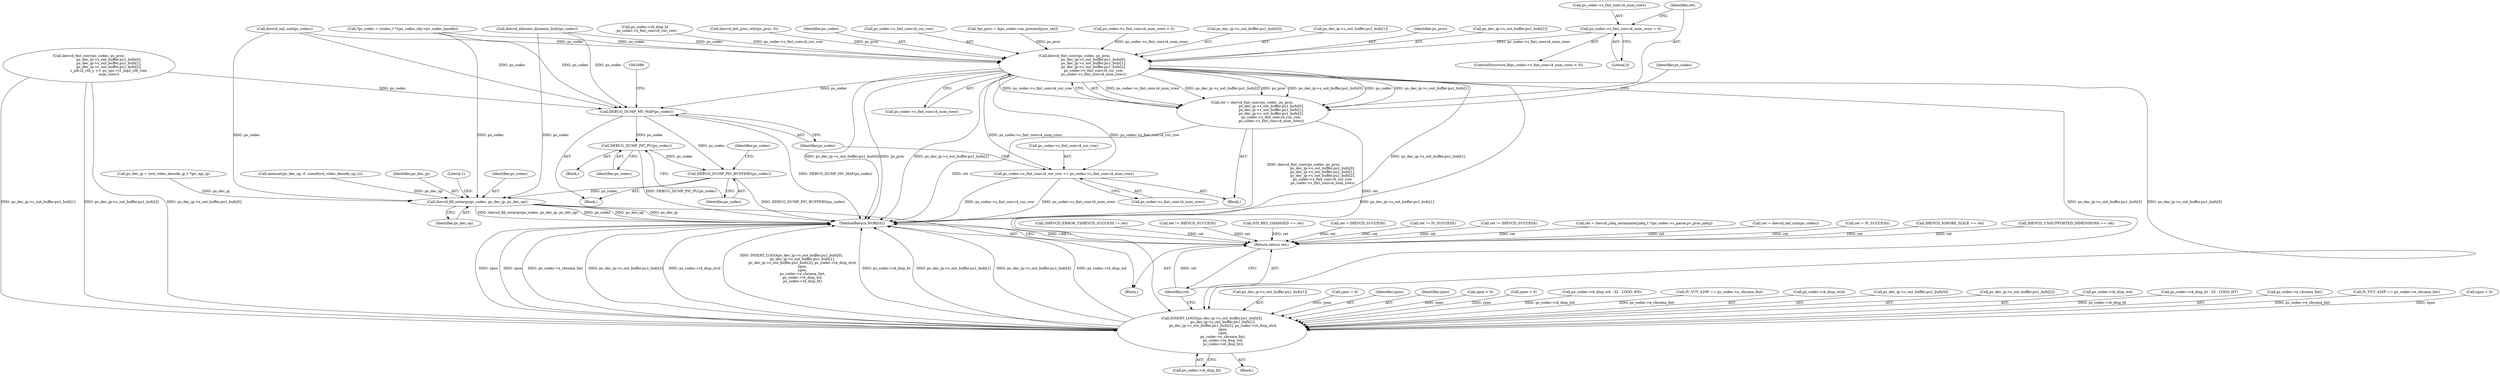 digraph "0_Android_a33f6725d7e9f92330f995ce2dcf4faa33f6433f@pointer" {
"1001628" [label="(Call,ps_codec->s_fmt_conv.i4_num_rows = 0)"];
"1001637" [label="(Call,ihevcd_fmt_conv(ps_codec, ps_proc,\n                                  ps_dec_ip->s_out_buffer.pu1_bufs[0],\n                                  ps_dec_ip->s_out_buffer.pu1_bufs[1],\n                                  ps_dec_ip->s_out_buffer.pu1_bufs[2],\n                                  ps_codec->s_fmt_conv.i4_cur_row,\n                                  ps_codec->s_fmt_conv.i4_num_rows))"];
"1001635" [label="(Call,ret = ihevcd_fmt_conv(ps_codec, ps_proc,\n                                  ps_dec_ip->s_out_buffer.pu1_bufs[0],\n                                  ps_dec_ip->s_out_buffer.pu1_bufs[1],\n                                  ps_dec_ip->s_out_buffer.pu1_bufs[2],\n                                  ps_codec->s_fmt_conv.i4_cur_row,\n                                  ps_codec->s_fmt_conv.i4_num_rows))"];
"1001904" [label="(Return,return ret;)"];
"1001671" [label="(Call,ps_codec->s_fmt_conv.i4_cur_row += ps_codec->s_fmt_conv.i4_num_rows)"];
"1001682" [label="(Call,DEBUG_DUMP_MV_MAP(ps_codec))"];
"1001815" [label="(Call,DEBUG_DUMP_PIC_PU(ps_codec))"];
"1001817" [label="(Call,DEBUG_DUMP_PIC_BUFFERS(ps_codec))"];
"1001823" [label="(Call,ihevcd_fill_outargs(ps_codec, ps_dec_ip, ps_dec_op))"];
"1001868" [label="(Call,INSERT_LOGO(ps_dec_ip->s_out_buffer.pu1_bufs[0],\n                    ps_dec_ip->s_out_buffer.pu1_bufs[1],\n                    ps_dec_ip->s_out_buffer.pu1_bufs[2], ps_codec->i4_disp_strd,\n                    xpos,\n                    ypos,\n                    ps_codec->e_chroma_fmt,\n                    ps_codec->i4_disp_wd,\n                    ps_codec->i4_disp_ht))"];
"1001876" [label="(Call,ps_dec_ip->s_out_buffer.pu1_bufs[1])"];
"1001671" [label="(Call,ps_codec->s_fmt_conv.i4_cur_row += ps_codec->s_fmt_conv.i4_num_rows)"];
"1001858" [label="(Call,ypos = 0)"];
"1000146" [label="(Call,ret = IV_SUCCESS)"];
"1001639" [label="(Identifier,ps_proc)"];
"1001074" [label="(Call,IHEVCD_IGNORE_SLICE == ret)"];
"1001113" [label="(Call,IHEVCD_UNSUPPORTED_DIMENSIONS == ret)"];
"1001666" [label="(Call,ps_codec->s_fmt_conv.i4_num_rows)"];
"1001585" [label="(Block,)"];
"1001814" [label="(Block,)"];
"1001826" [label="(Identifier,ps_dec_op)"];
"1001893" [label="(Identifier,xpos)"];
"1001634" [label="(Literal,0)"];
"1001816" [label="(Identifier,ps_codec)"];
"1001672" [label="(Call,ps_codec->s_fmt_conv.i4_cur_row)"];
"1001905" [label="(Identifier,ret)"];
"1001426" [label="(Call,(IHEVCD_ERROR_T)IHEVCD_SUCCESS != ret)"];
"1001222" [label="(Call,ret != IHEVCD_SUCCESS)"];
"1001818" [label="(Identifier,ps_codec)"];
"1001894" [label="(Identifier,ypos)"];
"1001186" [label="(Call,ihevcd_allocate_dynamic_bufs(ps_codec))"];
"1000144" [label="(Block,)"];
"1001817" [label="(Call,DEBUG_DUMP_PIC_BUFFERS(ps_codec))"];
"1000150" [label="(Call,*ps_codec = (codec_t *)(ps_codec_obj->pv_codec_handle))"];
"1001862" [label="(Call,xpos < 0)"];
"1001629" [label="(Call,ps_codec->s_fmt_conv.i4_num_rows)"];
"1001628" [label="(Call,ps_codec->s_fmt_conv.i4_num_rows = 0)"];
"1001824" [label="(Identifier,ps_codec)"];
"1001901" [label="(Call,ps_codec->i4_disp_ht)"];
"1001677" [label="(Call,ps_codec->s_fmt_conv.i4_num_rows)"];
"1001855" [label="(Call,ypos < 0)"];
"1000172" [label="(Call,ps_dec_ip = (ivd_video_decode_ip_t *)pv_api_ip)"];
"1001620" [label="(ControlStructure,if(ps_codec->s_fmt_conv.i4_num_rows < 0))"];
"1001654" [label="(Call,ps_dec_ip->s_out_buffer.pu1_bufs[2])"];
"1001601" [label="(Call,ps_codec->i4_disp_ht\n - ps_codec->s_fmt_conv.i4_cur_row)"];
"1000189" [label="(Call,memset(ps_dec_op, 0, sizeof(ivd_video_decode_op_t)))"];
"1001243" [label="(Block,)"];
"1001837" [label="(Call,ps_codec->i4_disp_wd - 32 - LOGO_WD)"];
"1001617" [label="(Call,ihevcd_init_proc_ctxt(ps_proc, 0))"];
"1001638" [label="(Identifier,ps_codec)"];
"1001906" [label="(MethodReturn,WORD32)"];
"1001110" [label="(Call,IVD_RES_CHANGED == ret)"];
"1001661" [label="(Call,ps_codec->s_fmt_conv.i4_cur_row)"];
"1001168" [label="(Call,ret = IHEVCD_SUCCESS)"];
"1001530" [label="(Call,ihevcd_fmt_conv(ps_codec, ps_proc,\n                                    ps_dec_ip->s_out_buffer.pu1_bufs[0],\n                                    ps_dec_ip->s_out_buffer.pu1_bufs[1],\n                                    ps_dec_ip->s_out_buffer.pu1_bufs[2],\n                                    s_job.i2_ctb_y << ps_sps->i1_log2_ctb_size,\n                                    num_rows))"];
"1001295" [label="(Call,IV_YUV_420P == ps_codec->e_chroma_fmt)"];
"1001683" [label="(Identifier,ps_codec)"];
"1001833" [label="(Block,)"];
"1001189" [label="(Call,ret != IV_SUCCESS)"];
"1001155" [label="(Call,ret != IHEVCD_SUCCESS)"];
"1001815" [label="(Call,DEBUG_DUMP_PIC_PU(ps_codec))"];
"1001890" [label="(Call,ps_codec->i4_disp_strd)"];
"1001823" [label="(Call,ihevcd_fill_outargs(ps_codec, ps_dec_ip, ps_dec_op))"];
"1001636" [label="(Identifier,ret)"];
"1001904" [label="(Return,return ret;)"];
"1001587" [label="(Call,*ps_proc = &ps_codec->as_process[proc_idx])"];
"1001869" [label="(Call,ps_dec_ip->s_out_buffer.pu1_bufs[0])"];
"1001674" [label="(Identifier,ps_codec)"];
"1001883" [label="(Call,ps_dec_ip->s_out_buffer.pu1_bufs[2])"];
"1001898" [label="(Call,ps_codec->i4_disp_wd)"];
"1001621" [label="(Call,ps_codec->s_fmt_conv.i4_num_rows < 0)"];
"1001821" [label="(Identifier,ps_codec)"];
"1001384" [label="(Call,ret = ihevcd_jobq_terminate((jobq_t *)ps_codec->s_parse.pv_proc_jobq))"];
"1001825" [label="(Identifier,ps_dec_ip)"];
"1001868" [label="(Call,INSERT_LOGO(ps_dec_ip->s_out_buffer.pu1_bufs[0],\n                    ps_dec_ip->s_out_buffer.pu1_bufs[1],\n                    ps_dec_ip->s_out_buffer.pu1_bufs[2], ps_codec->i4_disp_strd,\n                    xpos,\n                    ypos,\n                    ps_codec->e_chroma_fmt,\n                    ps_codec->i4_disp_wd,\n                    ps_codec->i4_disp_ht))"];
"1001640" [label="(Call,ps_dec_ip->s_out_buffer.pu1_bufs[0])"];
"1001635" [label="(Call,ret = ihevcd_fmt_conv(ps_codec, ps_proc,\n                                  ps_dec_ip->s_out_buffer.pu1_bufs[0],\n                                  ps_dec_ip->s_out_buffer.pu1_bufs[1],\n                                  ps_dec_ip->s_out_buffer.pu1_bufs[2],\n                                  ps_codec->s_fmt_conv.i4_cur_row,\n                                  ps_codec->s_fmt_conv.i4_num_rows))"];
"1001682" [label="(Call,DEBUG_DUMP_MV_MAP(ps_codec))"];
"1001637" [label="(Call,ihevcd_fmt_conv(ps_codec, ps_proc,\n                                  ps_dec_ip->s_out_buffer.pu1_bufs[0],\n                                  ps_dec_ip->s_out_buffer.pu1_bufs[1],\n                                  ps_dec_ip->s_out_buffer.pu1_bufs[2],\n                                  ps_codec->s_fmt_conv.i4_cur_row,\n                                  ps_codec->s_fmt_conv.i4_num_rows))"];
"1001847" [label="(Call,ps_codec->i4_disp_ht - 32 - LOGO_HT)"];
"1001829" [label="(Literal,1)"];
"1000972" [label="(Call,ret = ihevcd_nal_unit(ps_codec))"];
"1001895" [label="(Call,ps_codec->e_chroma_fmt)"];
"1000974" [label="(Call,ihevcd_nal_unit(ps_codec))"];
"1001575" [label="(Call,IV_YUV_420P == ps_codec->e_chroma_fmt)"];
"1001865" [label="(Call,xpos = 0)"];
"1001647" [label="(Call,ps_dec_ip->s_out_buffer.pu1_bufs[1])"];
"1001628" -> "1001620"  [label="AST: "];
"1001628" -> "1001634"  [label="CFG: "];
"1001629" -> "1001628"  [label="AST: "];
"1001634" -> "1001628"  [label="AST: "];
"1001636" -> "1001628"  [label="CFG: "];
"1001628" -> "1001637"  [label="DDG: ps_codec->s_fmt_conv.i4_num_rows"];
"1001637" -> "1001635"  [label="AST: "];
"1001637" -> "1001666"  [label="CFG: "];
"1001638" -> "1001637"  [label="AST: "];
"1001639" -> "1001637"  [label="AST: "];
"1001640" -> "1001637"  [label="AST: "];
"1001647" -> "1001637"  [label="AST: "];
"1001654" -> "1001637"  [label="AST: "];
"1001661" -> "1001637"  [label="AST: "];
"1001666" -> "1001637"  [label="AST: "];
"1001635" -> "1001637"  [label="CFG: "];
"1001637" -> "1001906"  [label="DDG: ps_dec_ip->s_out_buffer.pu1_bufs[2]"];
"1001637" -> "1001906"  [label="DDG: ps_dec_ip->s_out_buffer.pu1_bufs[0]"];
"1001637" -> "1001906"  [label="DDG: ps_dec_ip->s_out_buffer.pu1_bufs[1]"];
"1001637" -> "1001906"  [label="DDG: ps_proc"];
"1001637" -> "1001635"  [label="DDG: ps_codec->s_fmt_conv.i4_num_rows"];
"1001637" -> "1001635"  [label="DDG: ps_dec_ip->s_out_buffer.pu1_bufs[2]"];
"1001637" -> "1001635"  [label="DDG: ps_proc"];
"1001637" -> "1001635"  [label="DDG: ps_dec_ip->s_out_buffer.pu1_bufs[0]"];
"1001637" -> "1001635"  [label="DDG: ps_codec"];
"1001637" -> "1001635"  [label="DDG: ps_dec_ip->s_out_buffer.pu1_bufs[1]"];
"1001637" -> "1001635"  [label="DDG: ps_codec->s_fmt_conv.i4_cur_row"];
"1000150" -> "1001637"  [label="DDG: ps_codec"];
"1000974" -> "1001637"  [label="DDG: ps_codec"];
"1001186" -> "1001637"  [label="DDG: ps_codec"];
"1001587" -> "1001637"  [label="DDG: ps_proc"];
"1001617" -> "1001637"  [label="DDG: ps_proc"];
"1001601" -> "1001637"  [label="DDG: ps_codec->s_fmt_conv.i4_cur_row"];
"1001621" -> "1001637"  [label="DDG: ps_codec->s_fmt_conv.i4_num_rows"];
"1001637" -> "1001671"  [label="DDG: ps_codec->s_fmt_conv.i4_num_rows"];
"1001637" -> "1001671"  [label="DDG: ps_codec->s_fmt_conv.i4_cur_row"];
"1001637" -> "1001682"  [label="DDG: ps_codec"];
"1001637" -> "1001868"  [label="DDG: ps_dec_ip->s_out_buffer.pu1_bufs[0]"];
"1001637" -> "1001868"  [label="DDG: ps_dec_ip->s_out_buffer.pu1_bufs[1]"];
"1001637" -> "1001868"  [label="DDG: ps_dec_ip->s_out_buffer.pu1_bufs[2]"];
"1001635" -> "1001585"  [label="AST: "];
"1001636" -> "1001635"  [label="AST: "];
"1001674" -> "1001635"  [label="CFG: "];
"1001635" -> "1001906"  [label="DDG: ret"];
"1001635" -> "1001906"  [label="DDG: ihevcd_fmt_conv(ps_codec, ps_proc,\n                                  ps_dec_ip->s_out_buffer.pu1_bufs[0],\n                                  ps_dec_ip->s_out_buffer.pu1_bufs[1],\n                                  ps_dec_ip->s_out_buffer.pu1_bufs[2],\n                                  ps_codec->s_fmt_conv.i4_cur_row,\n                                  ps_codec->s_fmt_conv.i4_num_rows)"];
"1001635" -> "1001904"  [label="DDG: ret"];
"1001904" -> "1000144"  [label="AST: "];
"1001904" -> "1001905"  [label="CFG: "];
"1001905" -> "1001904"  [label="AST: "];
"1001906" -> "1001904"  [label="CFG: "];
"1001904" -> "1001906"  [label="DDG: <RET>"];
"1001905" -> "1001904"  [label="DDG: ret"];
"1001384" -> "1001904"  [label="DDG: ret"];
"1001155" -> "1001904"  [label="DDG: ret"];
"1001189" -> "1001904"  [label="DDG: ret"];
"1001168" -> "1001904"  [label="DDG: ret"];
"1001074" -> "1001904"  [label="DDG: ret"];
"1000146" -> "1001904"  [label="DDG: ret"];
"1001222" -> "1001904"  [label="DDG: ret"];
"1000972" -> "1001904"  [label="DDG: ret"];
"1001113" -> "1001904"  [label="DDG: ret"];
"1001426" -> "1001904"  [label="DDG: ret"];
"1001110" -> "1001904"  [label="DDG: ret"];
"1001671" -> "1001585"  [label="AST: "];
"1001671" -> "1001677"  [label="CFG: "];
"1001672" -> "1001671"  [label="AST: "];
"1001677" -> "1001671"  [label="AST: "];
"1001683" -> "1001671"  [label="CFG: "];
"1001671" -> "1001906"  [label="DDG: ps_codec->s_fmt_conv.i4_cur_row"];
"1001671" -> "1001906"  [label="DDG: ps_codec->s_fmt_conv.i4_num_rows"];
"1001682" -> "1001243"  [label="AST: "];
"1001682" -> "1001683"  [label="CFG: "];
"1001683" -> "1001682"  [label="AST: "];
"1001686" -> "1001682"  [label="CFG: "];
"1001682" -> "1001906"  [label="DDG: DEBUG_DUMP_MV_MAP(ps_codec)"];
"1000974" -> "1001682"  [label="DDG: ps_codec"];
"1001186" -> "1001682"  [label="DDG: ps_codec"];
"1000150" -> "1001682"  [label="DDG: ps_codec"];
"1001530" -> "1001682"  [label="DDG: ps_codec"];
"1001682" -> "1001815"  [label="DDG: ps_codec"];
"1001682" -> "1001817"  [label="DDG: ps_codec"];
"1001815" -> "1001814"  [label="AST: "];
"1001815" -> "1001816"  [label="CFG: "];
"1001816" -> "1001815"  [label="AST: "];
"1001818" -> "1001815"  [label="CFG: "];
"1001815" -> "1001906"  [label="DDG: DEBUG_DUMP_PIC_PU(ps_codec)"];
"1001815" -> "1001817"  [label="DDG: ps_codec"];
"1001817" -> "1001243"  [label="AST: "];
"1001817" -> "1001818"  [label="CFG: "];
"1001818" -> "1001817"  [label="AST: "];
"1001821" -> "1001817"  [label="CFG: "];
"1001817" -> "1001906"  [label="DDG: DEBUG_DUMP_PIC_BUFFERS(ps_codec)"];
"1001817" -> "1001823"  [label="DDG: ps_codec"];
"1001823" -> "1000144"  [label="AST: "];
"1001823" -> "1001826"  [label="CFG: "];
"1001824" -> "1001823"  [label="AST: "];
"1001825" -> "1001823"  [label="AST: "];
"1001826" -> "1001823"  [label="AST: "];
"1001829" -> "1001823"  [label="CFG: "];
"1001823" -> "1001906"  [label="DDG: ps_dec_ip"];
"1001823" -> "1001906"  [label="DDG: ihevcd_fill_outargs(ps_codec, ps_dec_ip, ps_dec_op)"];
"1001823" -> "1001906"  [label="DDG: ps_codec"];
"1001823" -> "1001906"  [label="DDG: ps_dec_op"];
"1000150" -> "1001823"  [label="DDG: ps_codec"];
"1000974" -> "1001823"  [label="DDG: ps_codec"];
"1001186" -> "1001823"  [label="DDG: ps_codec"];
"1000172" -> "1001823"  [label="DDG: ps_dec_ip"];
"1000189" -> "1001823"  [label="DDG: ps_dec_op"];
"1001868" -> "1001833"  [label="AST: "];
"1001868" -> "1001901"  [label="CFG: "];
"1001869" -> "1001868"  [label="AST: "];
"1001876" -> "1001868"  [label="AST: "];
"1001883" -> "1001868"  [label="AST: "];
"1001890" -> "1001868"  [label="AST: "];
"1001893" -> "1001868"  [label="AST: "];
"1001894" -> "1001868"  [label="AST: "];
"1001895" -> "1001868"  [label="AST: "];
"1001898" -> "1001868"  [label="AST: "];
"1001901" -> "1001868"  [label="AST: "];
"1001905" -> "1001868"  [label="CFG: "];
"1001868" -> "1001906"  [label="DDG: ypos"];
"1001868" -> "1001906"  [label="DDG: xpos"];
"1001868" -> "1001906"  [label="DDG: ps_codec->e_chroma_fmt"];
"1001868" -> "1001906"  [label="DDG: ps_dec_ip->s_out_buffer.pu1_bufs[2]"];
"1001868" -> "1001906"  [label="DDG: ps_codec->i4_disp_strd"];
"1001868" -> "1001906"  [label="DDG: INSERT_LOGO(ps_dec_ip->s_out_buffer.pu1_bufs[0],\n                    ps_dec_ip->s_out_buffer.pu1_bufs[1],\n                    ps_dec_ip->s_out_buffer.pu1_bufs[2], ps_codec->i4_disp_strd,\n                    xpos,\n                    ypos,\n                    ps_codec->e_chroma_fmt,\n                    ps_codec->i4_disp_wd,\n                    ps_codec->i4_disp_ht)"];
"1001868" -> "1001906"  [label="DDG: ps_codec->i4_disp_ht"];
"1001868" -> "1001906"  [label="DDG: ps_dec_ip->s_out_buffer.pu1_bufs[1]"];
"1001868" -> "1001906"  [label="DDG: ps_dec_ip->s_out_buffer.pu1_bufs[0]"];
"1001868" -> "1001906"  [label="DDG: ps_codec->i4_disp_wd"];
"1001530" -> "1001868"  [label="DDG: ps_dec_ip->s_out_buffer.pu1_bufs[0]"];
"1001530" -> "1001868"  [label="DDG: ps_dec_ip->s_out_buffer.pu1_bufs[1]"];
"1001530" -> "1001868"  [label="DDG: ps_dec_ip->s_out_buffer.pu1_bufs[2]"];
"1001862" -> "1001868"  [label="DDG: xpos"];
"1001865" -> "1001868"  [label="DDG: xpos"];
"1001858" -> "1001868"  [label="DDG: ypos"];
"1001855" -> "1001868"  [label="DDG: ypos"];
"1001575" -> "1001868"  [label="DDG: ps_codec->e_chroma_fmt"];
"1001295" -> "1001868"  [label="DDG: ps_codec->e_chroma_fmt"];
"1001837" -> "1001868"  [label="DDG: ps_codec->i4_disp_wd"];
"1001847" -> "1001868"  [label="DDG: ps_codec->i4_disp_ht"];
}
